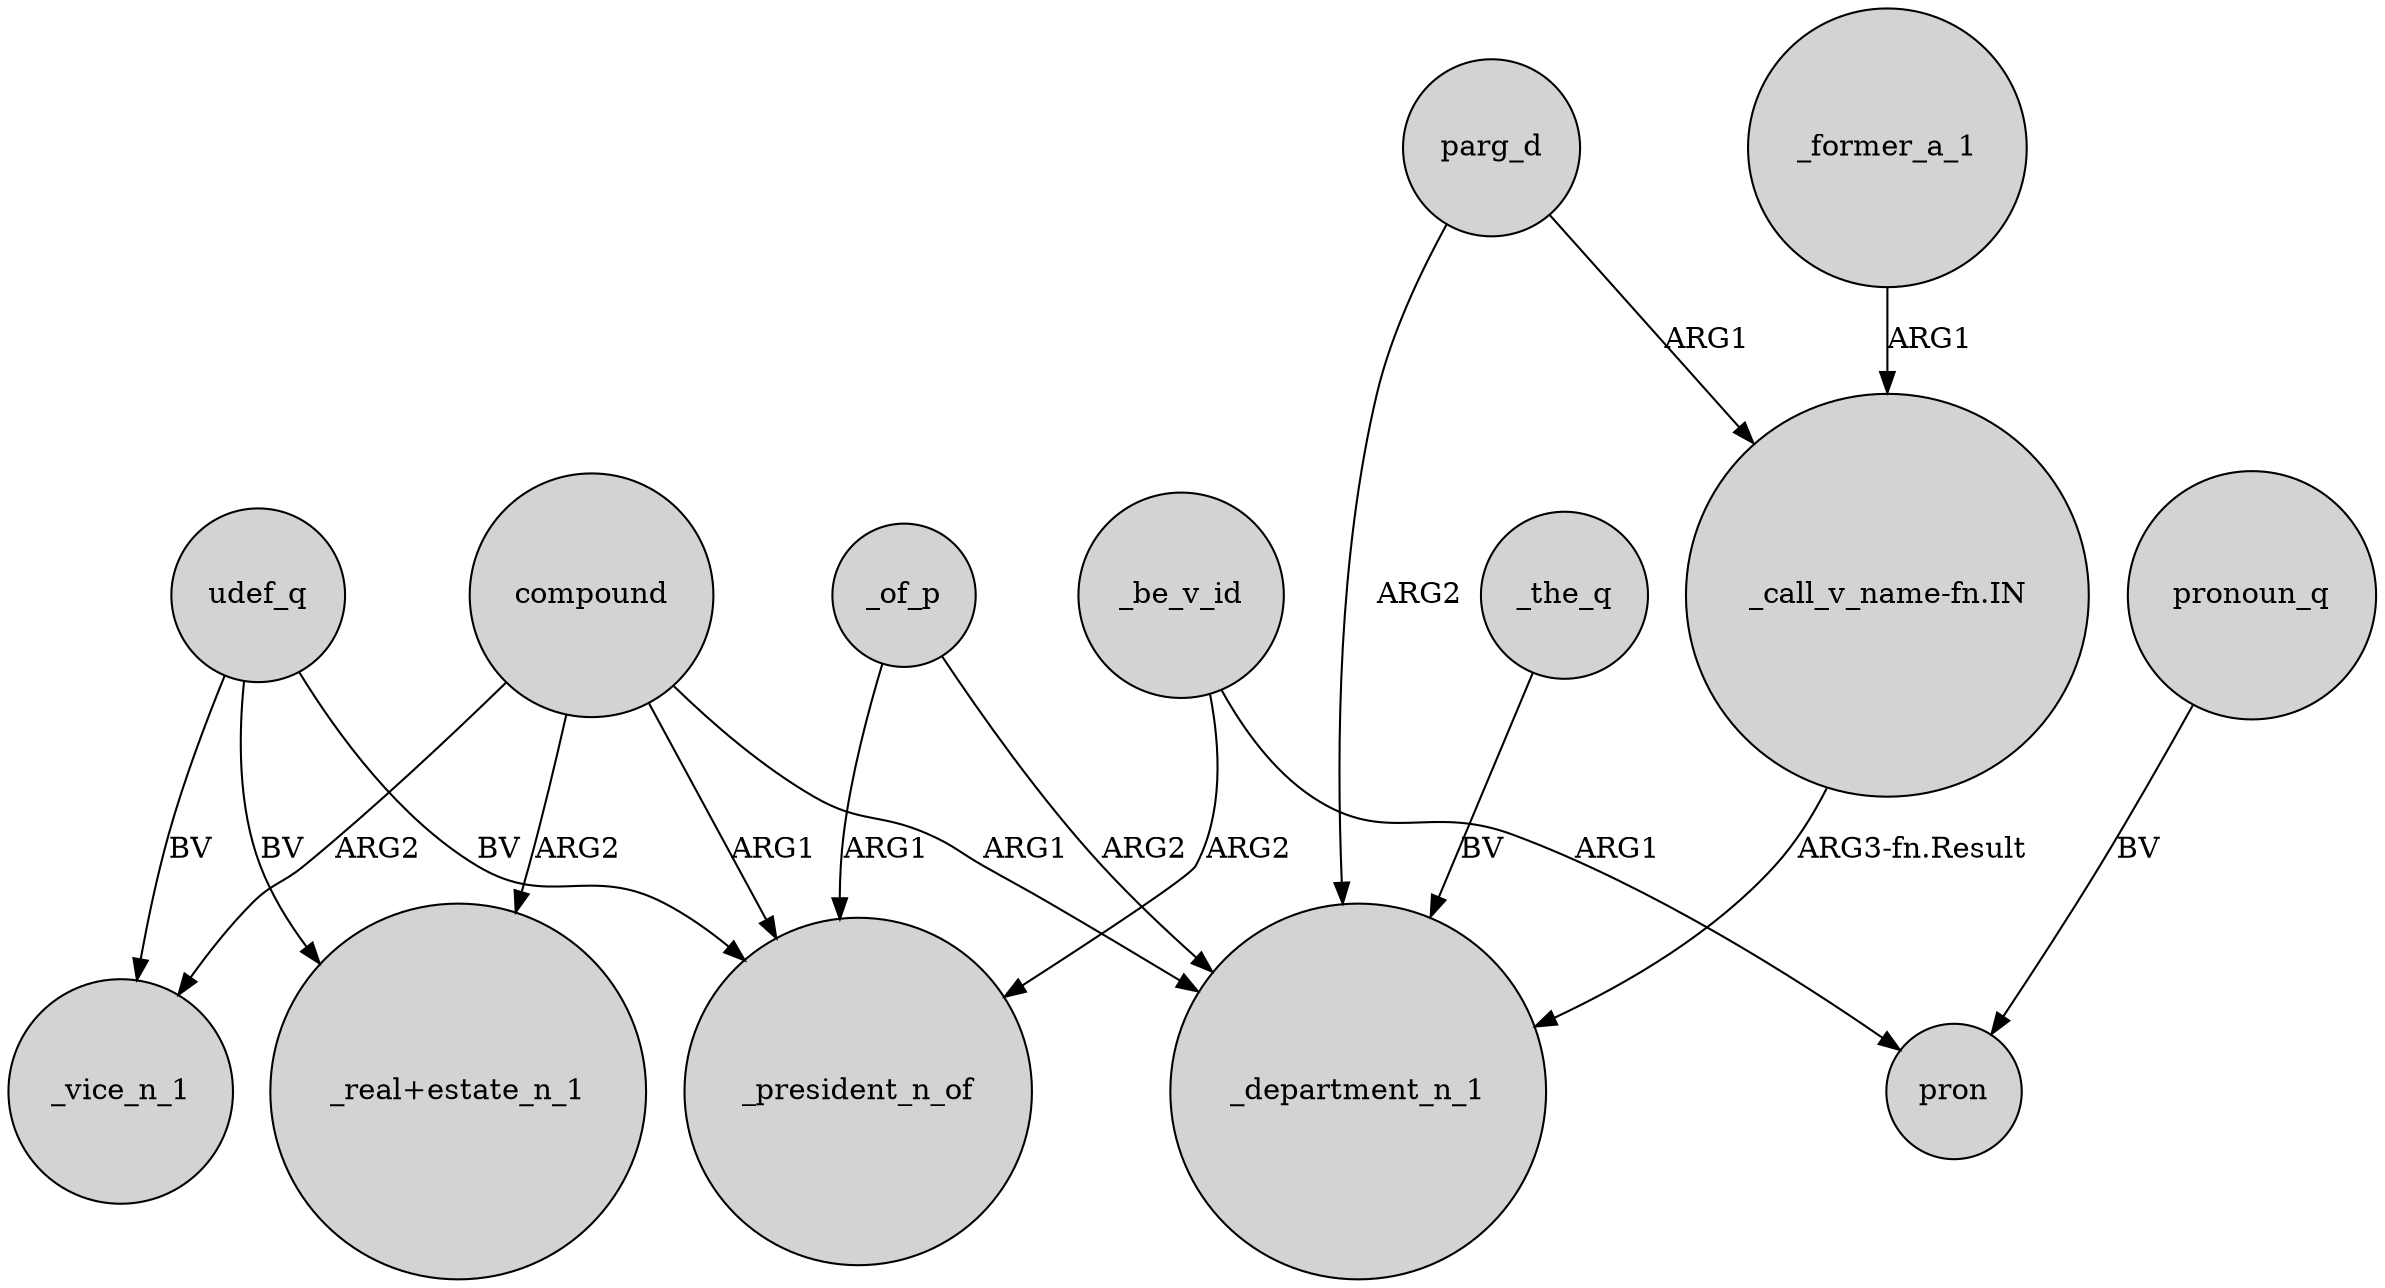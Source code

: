 digraph {
	node [shape=circle style=filled]
	compound -> _vice_n_1 [label=ARG2]
	_of_p -> _president_n_of [label=ARG1]
	_of_p -> _department_n_1 [label=ARG2]
	compound -> _president_n_of [label=ARG1]
	udef_q -> _president_n_of [label=BV]
	"_call_v_name-fn.IN" -> _department_n_1 [label="ARG3-fn.Result"]
	compound -> _department_n_1 [label=ARG1]
	parg_d -> _department_n_1 [label=ARG2]
	_be_v_id -> _president_n_of [label=ARG2]
	_be_v_id -> pron [label=ARG1]
	udef_q -> _vice_n_1 [label=BV]
	_the_q -> _department_n_1 [label=BV]
	compound -> "_real+estate_n_1" [label=ARG2]
	udef_q -> "_real+estate_n_1" [label=BV]
	_former_a_1 -> "_call_v_name-fn.IN" [label=ARG1]
	parg_d -> "_call_v_name-fn.IN" [label=ARG1]
	pronoun_q -> pron [label=BV]
}
